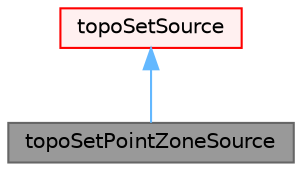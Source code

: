 digraph "topoSetPointZoneSource"
{
 // LATEX_PDF_SIZE
  bgcolor="transparent";
  edge [fontname=Helvetica,fontsize=10,labelfontname=Helvetica,labelfontsize=10];
  node [fontname=Helvetica,fontsize=10,shape=box,height=0.2,width=0.4];
  Node1 [id="Node000001",label="topoSetPointZoneSource",height=0.2,width=0.4,color="gray40", fillcolor="grey60", style="filled", fontcolor="black",tooltip="The topoSetPointZoneSource is a intermediate class for handling topoSet sources for selecting point z..."];
  Node2 -> Node1 [id="edge1_Node000001_Node000002",dir="back",color="steelblue1",style="solid",tooltip=" "];
  Node2 [id="Node000002",label="topoSetSource",height=0.2,width=0.4,color="red", fillcolor="#FFF0F0", style="filled",URL="$classFoam_1_1topoSetSource.html",tooltip="Base class of a source for a topoSet."];
}
